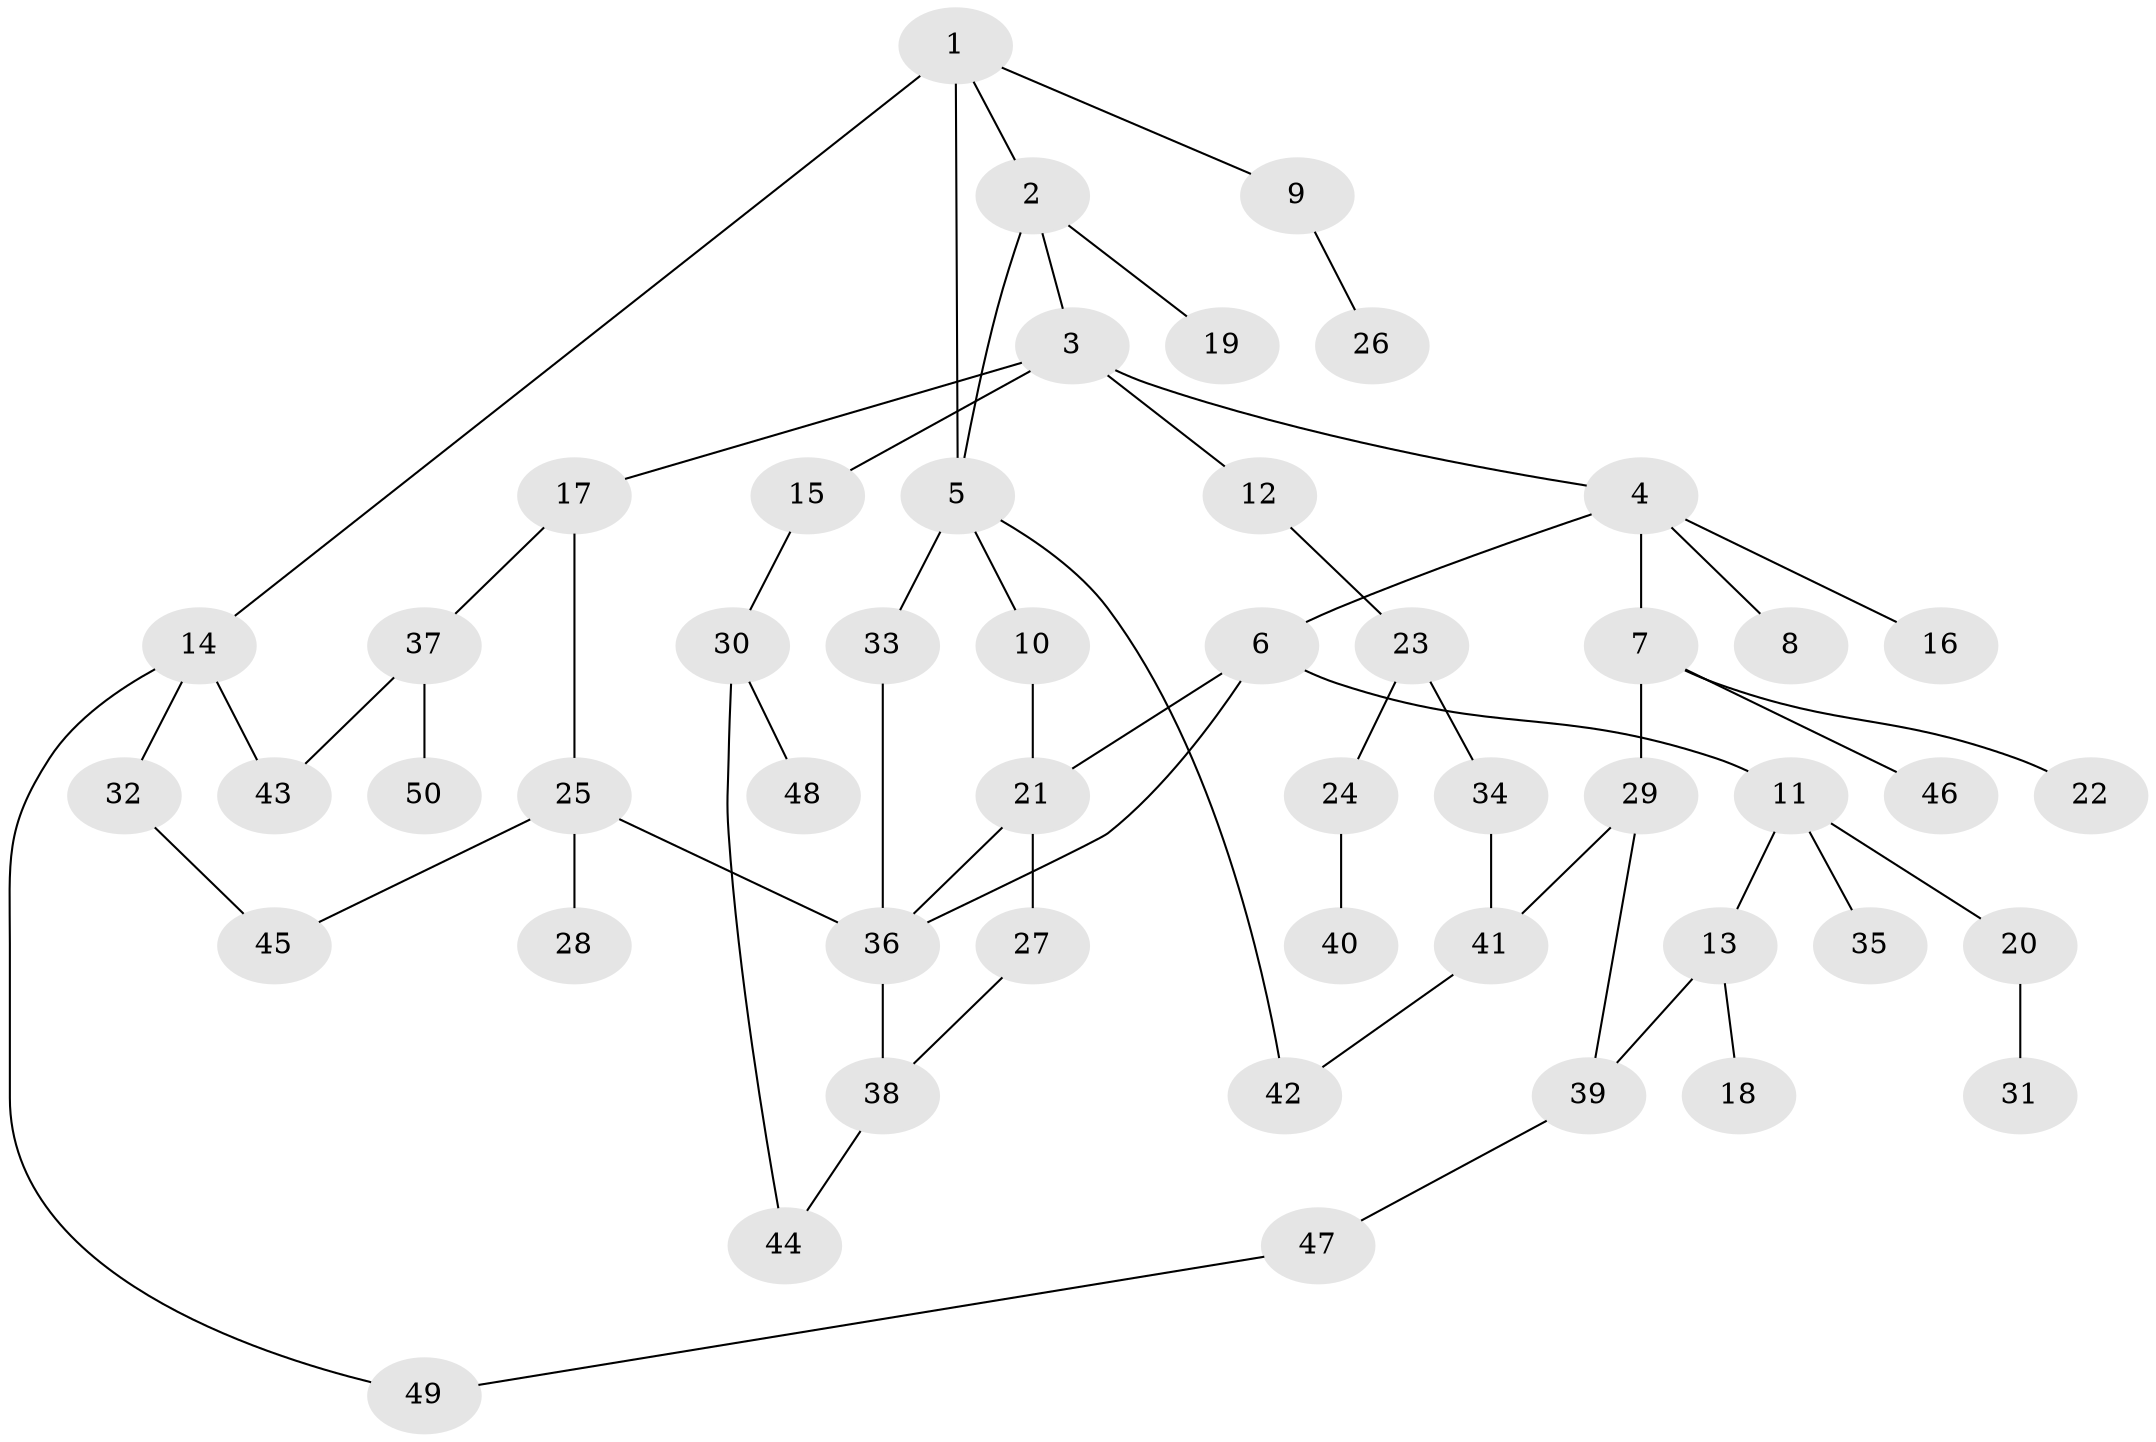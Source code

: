 // Generated by graph-tools (version 1.1) at 2025/49/03/09/25 03:49:20]
// undirected, 50 vertices, 62 edges
graph export_dot {
graph [start="1"]
  node [color=gray90,style=filled];
  1;
  2;
  3;
  4;
  5;
  6;
  7;
  8;
  9;
  10;
  11;
  12;
  13;
  14;
  15;
  16;
  17;
  18;
  19;
  20;
  21;
  22;
  23;
  24;
  25;
  26;
  27;
  28;
  29;
  30;
  31;
  32;
  33;
  34;
  35;
  36;
  37;
  38;
  39;
  40;
  41;
  42;
  43;
  44;
  45;
  46;
  47;
  48;
  49;
  50;
  1 -- 2;
  1 -- 9;
  1 -- 14;
  1 -- 5;
  2 -- 3;
  2 -- 5;
  2 -- 19;
  3 -- 4;
  3 -- 12;
  3 -- 15;
  3 -- 17;
  4 -- 6;
  4 -- 7;
  4 -- 8;
  4 -- 16;
  5 -- 10;
  5 -- 33;
  5 -- 42;
  6 -- 11;
  6 -- 21;
  6 -- 36;
  7 -- 22;
  7 -- 29;
  7 -- 46;
  9 -- 26;
  10 -- 21;
  11 -- 13;
  11 -- 20;
  11 -- 35;
  12 -- 23;
  13 -- 18;
  13 -- 39;
  14 -- 32;
  14 -- 49;
  14 -- 43;
  15 -- 30;
  17 -- 25;
  17 -- 37;
  20 -- 31;
  21 -- 27;
  21 -- 36;
  23 -- 24;
  23 -- 34;
  24 -- 40;
  25 -- 28;
  25 -- 36;
  25 -- 45;
  27 -- 38;
  29 -- 39;
  29 -- 41;
  30 -- 44;
  30 -- 48;
  32 -- 45;
  33 -- 36;
  34 -- 41;
  36 -- 38;
  37 -- 43;
  37 -- 50;
  38 -- 44;
  39 -- 47;
  41 -- 42;
  47 -- 49;
}
